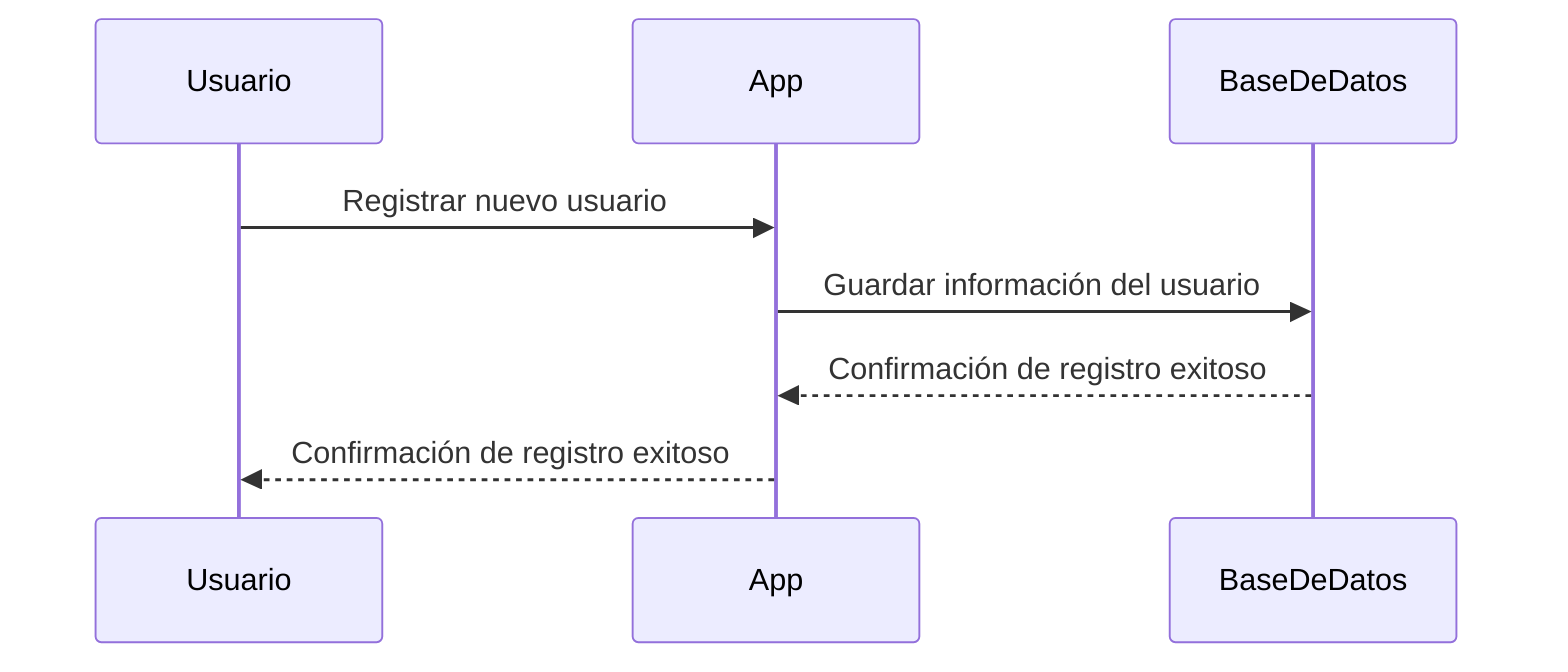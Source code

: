 sequenceDiagram
    participant Usuario
    participant App
    participant BaseDeDatos

    Usuario->>App: Registrar nuevo usuario
    App->>BaseDeDatos: Guardar información del usuario
    BaseDeDatos-->>App: Confirmación de registro exitoso
    App-->>Usuario: Confirmación de registro exitoso